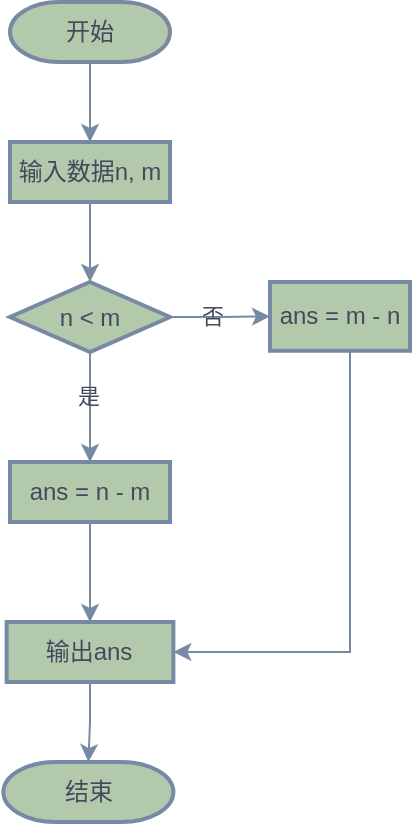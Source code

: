 <mxfile version="21.7.5" type="github">
  <diagram name="第 1 页" id="qjLFY8YKJ_UjfEmVRw2Z">
    <mxGraphModel dx="1290" dy="617" grid="1" gridSize="10" guides="1" tooltips="1" connect="1" arrows="1" fold="1" page="1" pageScale="1" pageWidth="827" pageHeight="1169" background="#ffffff" math="0" shadow="0">
      <root>
        <mxCell id="0" />
        <mxCell id="1" parent="0" />
        <mxCell id="GWRNlbIoUN27S7BWqESk-4" value="" style="edgeStyle=orthogonalEdgeStyle;rounded=0;orthogonalLoop=1;jettySize=auto;html=1;labelBackgroundColor=none;fontColor=default;strokeColor=#788AA3;" parent="1" source="GWRNlbIoUN27S7BWqESk-2" target="GWRNlbIoUN27S7BWqESk-3" edge="1">
          <mxGeometry relative="1" as="geometry" />
        </mxCell>
        <mxCell id="GWRNlbIoUN27S7BWqESk-2" value="开始" style="strokeWidth=2;html=1;shape=mxgraph.flowchart.terminator;whiteSpace=wrap;labelBackgroundColor=none;fillColor=#B2C9AB;strokeColor=#788AA3;fontColor=#46495D;" parent="1" vertex="1">
          <mxGeometry x="330" y="300" width="80" height="30" as="geometry" />
        </mxCell>
        <mxCell id="GWRNlbIoUN27S7BWqESk-6" value="" style="edgeStyle=orthogonalEdgeStyle;rounded=0;orthogonalLoop=1;jettySize=auto;html=1;labelBackgroundColor=none;fontColor=default;strokeColor=#788AA3;" parent="1" source="GWRNlbIoUN27S7BWqESk-3" target="GWRNlbIoUN27S7BWqESk-5" edge="1">
          <mxGeometry relative="1" as="geometry" />
        </mxCell>
        <mxCell id="GWRNlbIoUN27S7BWqESk-3" value="输入数据n, m" style="whiteSpace=wrap;html=1;strokeWidth=2;labelBackgroundColor=none;fillColor=#B2C9AB;strokeColor=#788AA3;fontColor=#46495D;" parent="1" vertex="1">
          <mxGeometry x="330" y="370" width="80" height="30" as="geometry" />
        </mxCell>
        <mxCell id="GWRNlbIoUN27S7BWqESk-8" value="" style="edgeStyle=orthogonalEdgeStyle;rounded=0;orthogonalLoop=1;jettySize=auto;html=1;labelBackgroundColor=none;fontColor=default;strokeColor=#788AA3;" parent="1" source="GWRNlbIoUN27S7BWqESk-5" target="GWRNlbIoUN27S7BWqESk-7" edge="1">
          <mxGeometry relative="1" as="geometry" />
        </mxCell>
        <mxCell id="GWRNlbIoUN27S7BWqESk-10" value="否" style="edgeLabel;html=1;align=center;verticalAlign=middle;resizable=0;points=[];labelBackgroundColor=none;fontColor=#46495D;" parent="GWRNlbIoUN27S7BWqESk-8" vertex="1" connectable="0">
          <mxGeometry x="-0.156" y="1" relative="1" as="geometry">
            <mxPoint as="offset" />
          </mxGeometry>
        </mxCell>
        <mxCell id="GWRNlbIoUN27S7BWqESk-12" value="" style="edgeStyle=orthogonalEdgeStyle;rounded=0;orthogonalLoop=1;jettySize=auto;html=1;labelBackgroundColor=none;fontColor=default;strokeColor=#788AA3;" parent="1" source="GWRNlbIoUN27S7BWqESk-5" target="GWRNlbIoUN27S7BWqESk-11" edge="1">
          <mxGeometry relative="1" as="geometry" />
        </mxCell>
        <mxCell id="GWRNlbIoUN27S7BWqESk-13" value="是" style="edgeLabel;html=1;align=center;verticalAlign=middle;resizable=0;points=[];labelBackgroundColor=none;fontColor=#46495D;" parent="GWRNlbIoUN27S7BWqESk-12" vertex="1" connectable="0">
          <mxGeometry x="-0.194" y="-1" relative="1" as="geometry">
            <mxPoint as="offset" />
          </mxGeometry>
        </mxCell>
        <mxCell id="GWRNlbIoUN27S7BWqESk-5" value="n &amp;lt; m" style="rhombus;whiteSpace=wrap;html=1;strokeWidth=2;labelBackgroundColor=none;fillColor=#B2C9AB;strokeColor=#788AA3;fontColor=#46495D;" parent="1" vertex="1">
          <mxGeometry x="330" y="440" width="80" height="35" as="geometry" />
        </mxCell>
        <mxCell id="GWRNlbIoUN27S7BWqESk-24" style="edgeStyle=orthogonalEdgeStyle;rounded=0;orthogonalLoop=1;jettySize=auto;html=1;entryX=1;entryY=0.5;entryDx=0;entryDy=0;exitX=0.5;exitY=1;exitDx=0;exitDy=0;labelBackgroundColor=none;fontColor=default;strokeColor=#788AA3;" parent="1" source="GWRNlbIoUN27S7BWqESk-7" target="GWRNlbIoUN27S7BWqESk-22" edge="1">
          <mxGeometry relative="1" as="geometry">
            <mxPoint x="500" y="480" as="sourcePoint" />
            <Array as="points">
              <mxPoint x="500" y="474" />
              <mxPoint x="500" y="625" />
            </Array>
          </mxGeometry>
        </mxCell>
        <mxCell id="GWRNlbIoUN27S7BWqESk-7" value="ans = m - n" style="whiteSpace=wrap;html=1;strokeWidth=2;labelBackgroundColor=none;fillColor=#B2C9AB;strokeColor=#788AA3;fontColor=#46495D;" parent="1" vertex="1">
          <mxGeometry x="460" y="440" width="70" height="34.38" as="geometry" />
        </mxCell>
        <mxCell id="GWRNlbIoUN27S7BWqESk-23" value="" style="edgeStyle=orthogonalEdgeStyle;rounded=0;orthogonalLoop=1;jettySize=auto;html=1;labelBackgroundColor=none;fontColor=default;strokeColor=#788AA3;" parent="1" source="GWRNlbIoUN27S7BWqESk-11" target="GWRNlbIoUN27S7BWqESk-22" edge="1">
          <mxGeometry relative="1" as="geometry" />
        </mxCell>
        <mxCell id="GWRNlbIoUN27S7BWqESk-11" value="ans = n - m" style="whiteSpace=wrap;html=1;strokeWidth=2;labelBackgroundColor=none;fillColor=#B2C9AB;strokeColor=#788AA3;fontColor=#46495D;" parent="1" vertex="1">
          <mxGeometry x="330" y="530" width="80" height="30" as="geometry" />
        </mxCell>
        <mxCell id="GWRNlbIoUN27S7BWqESk-26" style="edgeStyle=orthogonalEdgeStyle;rounded=0;orthogonalLoop=1;jettySize=auto;html=1;exitX=0.5;exitY=1;exitDx=0;exitDy=0;labelBackgroundColor=none;fontColor=default;strokeColor=#788AA3;" parent="1" source="GWRNlbIoUN27S7BWqESk-22" target="GWRNlbIoUN27S7BWqESk-25" edge="1">
          <mxGeometry relative="1" as="geometry">
            <mxPoint x="369.714" y="650" as="targetPoint" />
          </mxGeometry>
        </mxCell>
        <mxCell id="GWRNlbIoUN27S7BWqESk-22" value="输出ans" style="whiteSpace=wrap;html=1;strokeWidth=2;labelBackgroundColor=none;fillColor=#B2C9AB;strokeColor=#788AA3;fontColor=#46495D;" parent="1" vertex="1">
          <mxGeometry x="328.31" y="610" width="83.38" height="30" as="geometry" />
        </mxCell>
        <mxCell id="GWRNlbIoUN27S7BWqESk-25" value="结束" style="strokeWidth=2;html=1;shape=mxgraph.flowchart.terminator;whiteSpace=wrap;labelBackgroundColor=none;fillColor=#B2C9AB;strokeColor=#788AA3;fontColor=#46495D;" parent="1" vertex="1">
          <mxGeometry x="326.69" y="680" width="85" height="30" as="geometry" />
        </mxCell>
      </root>
    </mxGraphModel>
  </diagram>
</mxfile>
